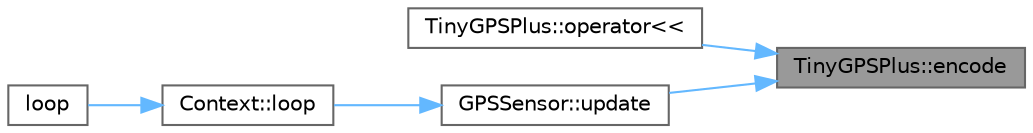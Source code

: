 digraph "TinyGPSPlus::encode"
{
 // LATEX_PDF_SIZE
  bgcolor="transparent";
  edge [fontname=Helvetica,fontsize=10,labelfontname=Helvetica,labelfontsize=10];
  node [fontname=Helvetica,fontsize=10,shape=box,height=0.2,width=0.4];
  rankdir="RL";
  Node1 [id="Node000001",label="TinyGPSPlus::encode",height=0.2,width=0.4,color="gray40", fillcolor="grey60", style="filled", fontcolor="black",tooltip=" "];
  Node1 -> Node2 [id="edge5_Node000001_Node000002",dir="back",color="steelblue1",style="solid",tooltip=" "];
  Node2 [id="Node000002",label="TinyGPSPlus::operator\<\<",height=0.2,width=0.4,color="grey40", fillcolor="white", style="filled",URL="$class_tiny_g_p_s_plus.html#a05c12d268eddf254a9846bc34935a73c",tooltip=" "];
  Node1 -> Node3 [id="edge6_Node000001_Node000003",dir="back",color="steelblue1",style="solid",tooltip=" "];
  Node3 [id="Node000003",label="GPSSensor::update",height=0.2,width=0.4,color="grey40", fillcolor="white", style="filled",URL="$class_g_p_s_sensor.html#a70ffb7412fa7a4cc14cad2135b79c59e",tooltip=" "];
  Node3 -> Node4 [id="edge7_Node000003_Node000004",dir="back",color="steelblue1",style="solid",tooltip=" "];
  Node4 [id="Node000004",label="Context::loop",height=0.2,width=0.4,color="grey40", fillcolor="white", style="filled",URL="$class_context.html#a78c450b80877fe560a2abe7a541a118c",tooltip=" "];
  Node4 -> Node5 [id="edge8_Node000004_Node000005",dir="back",color="steelblue1",style="solid",tooltip=" "];
  Node5 [id="Node000005",label="loop",height=0.2,width=0.4,color="grey40", fillcolor="white", style="filled",URL="$archive_2bgeigie__firmware__pio_2src_2main_8cpp.html#afe461d27b9c48d5921c00d521181f12f",tooltip=" "];
}
